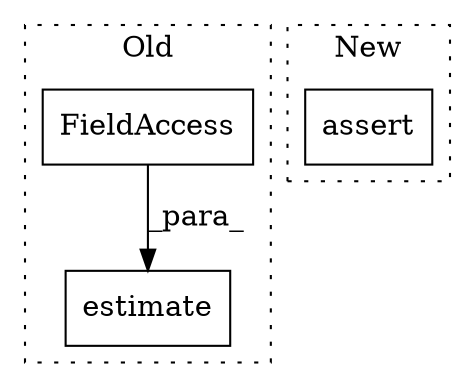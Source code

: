 digraph G {
subgraph cluster0 {
1 [label="estimate" a="32" s="8637,8661" l="9,1" shape="box"];
3 [label="FieldAccess" a="22" s="8646" l="15" shape="box"];
label = "Old";
style="dotted";
}
subgraph cluster1 {
2 [label="assert" a="6" s="9555" l="7" shape="box"];
label = "New";
style="dotted";
}
3 -> 1 [label="_para_"];
}